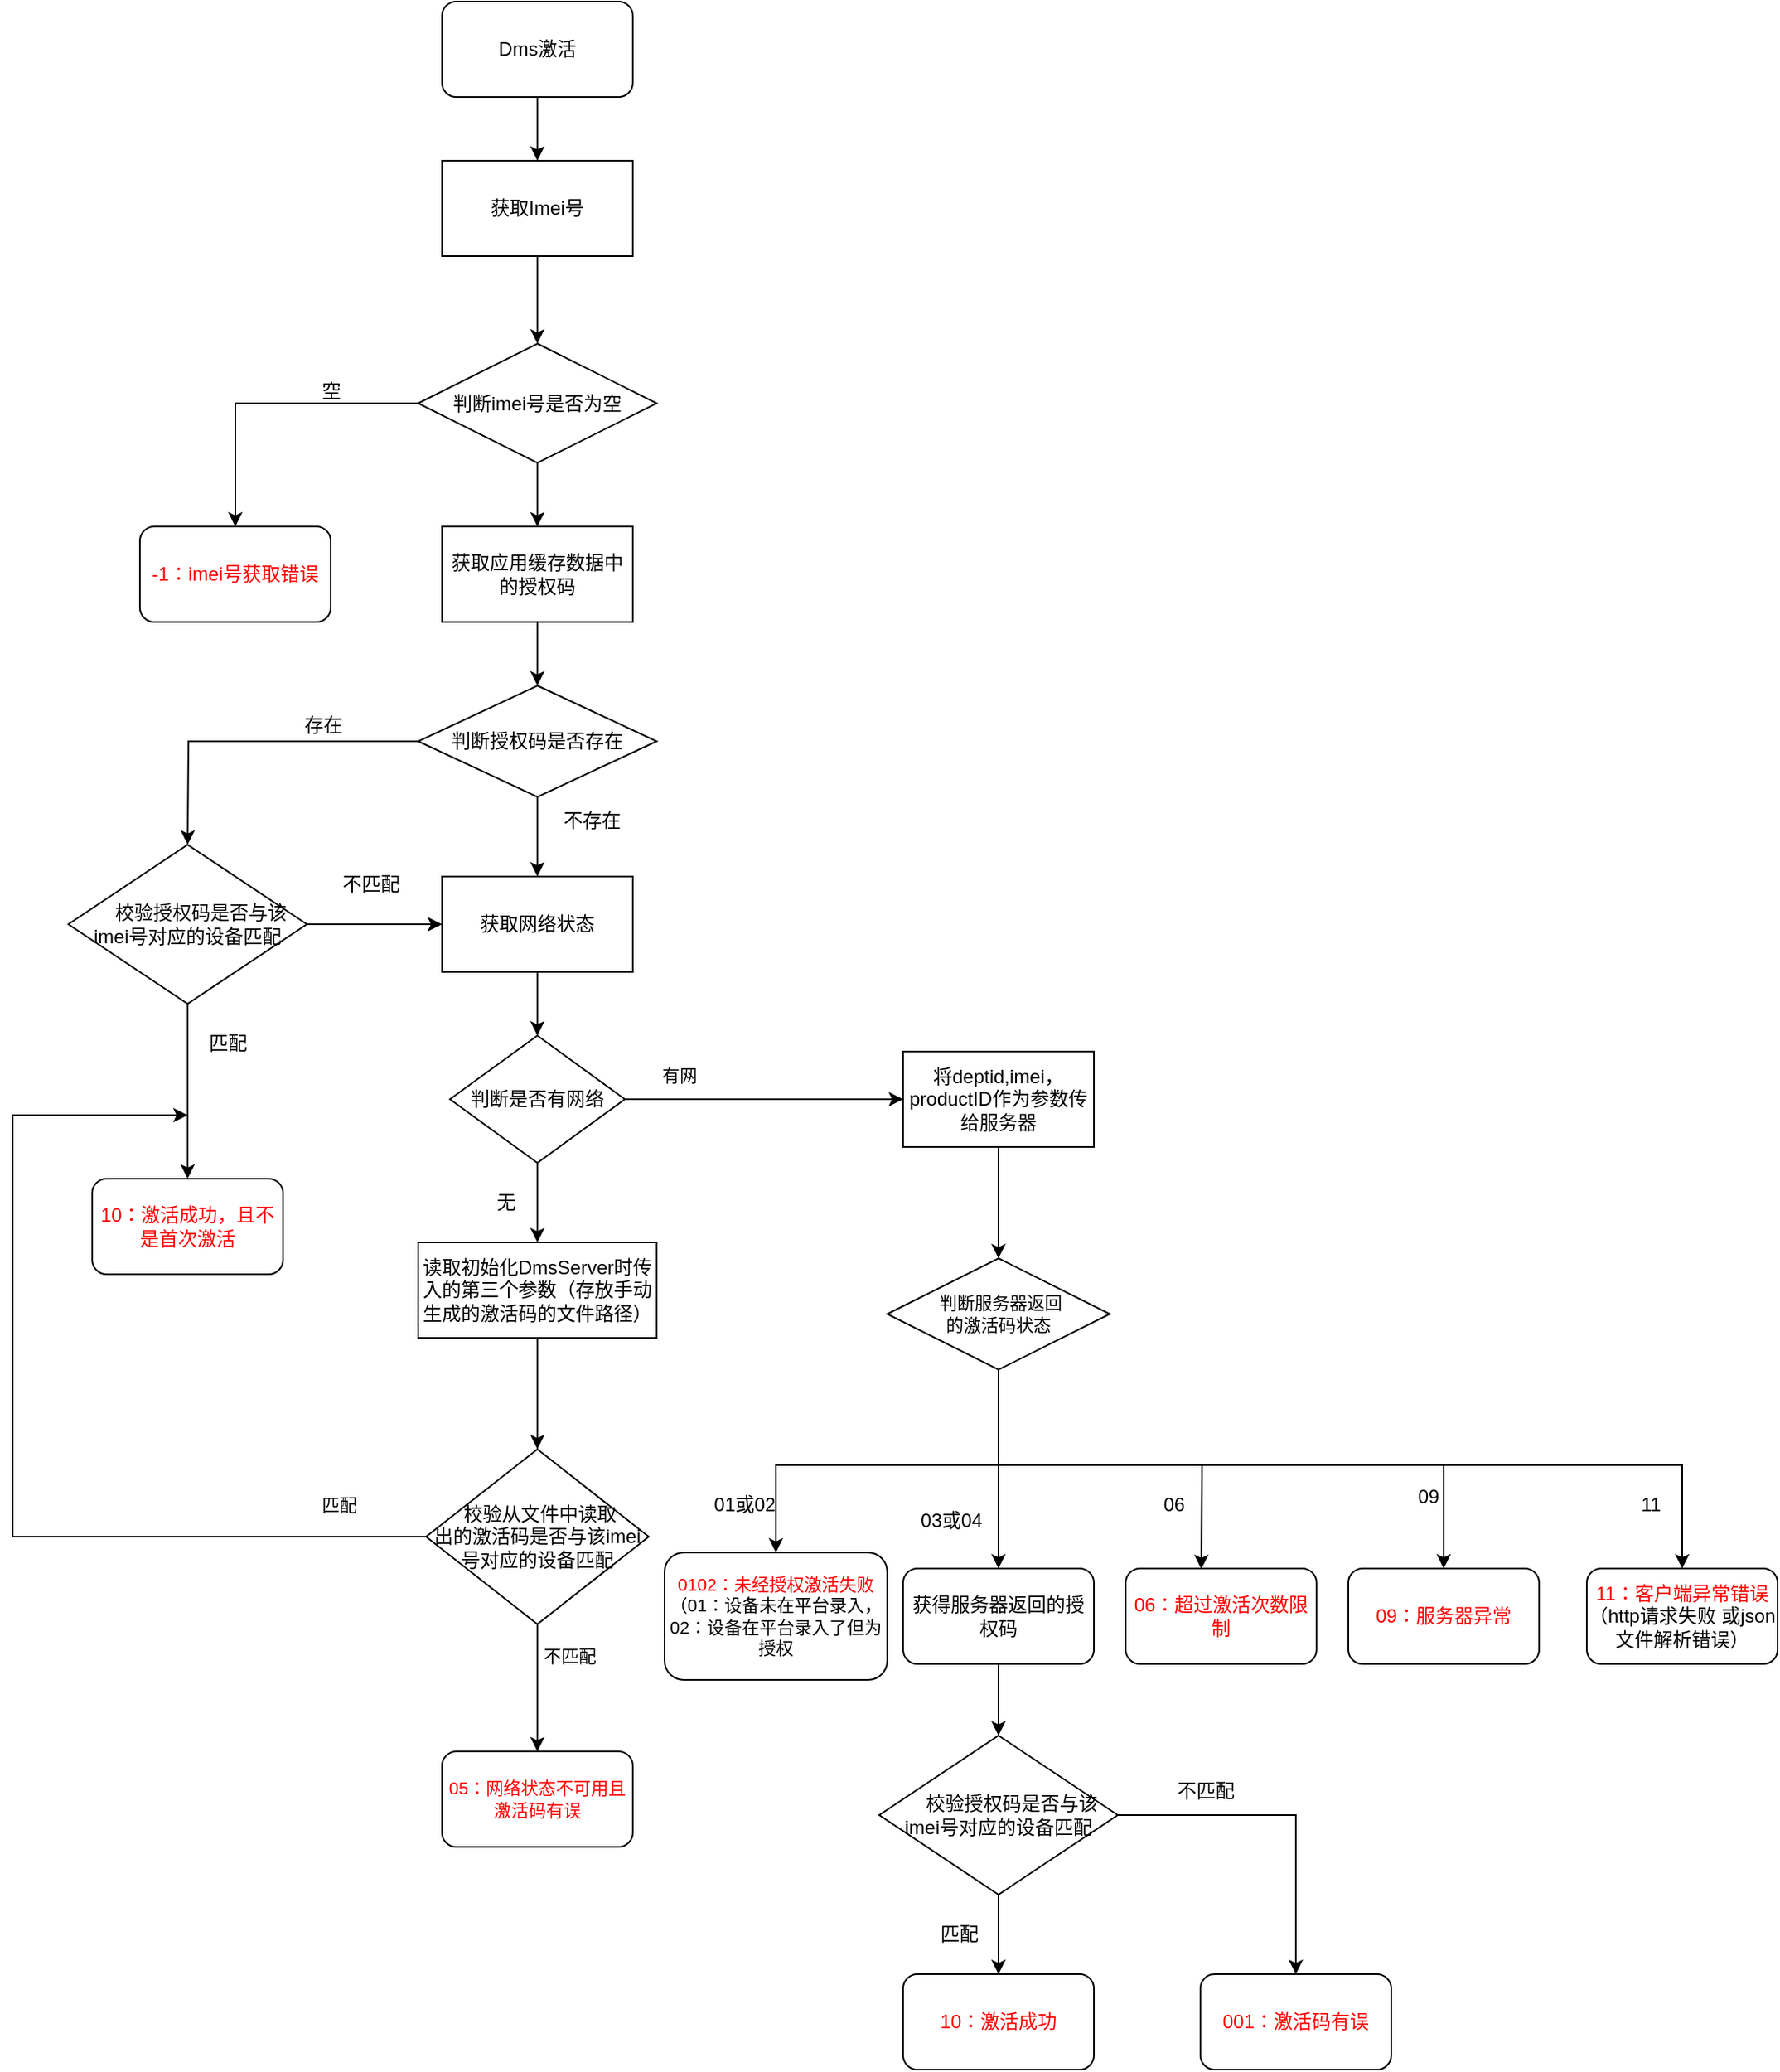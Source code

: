 <mxfile version="20.8.3" type="github"><diagram id="dVPN6Az_JV8mQzL0Mhv4" name="第 1 页"><mxGraphModel dx="1734" dy="995" grid="1" gridSize="10" guides="1" tooltips="1" connect="1" arrows="1" fold="1" page="1" pageScale="1" pageWidth="827" pageHeight="1169" math="0" shadow="0"><root><mxCell id="0"/><mxCell id="1" parent="0"/><mxCell id="tPoV7xMAZ7bKmxHOf0KI-3" value="" style="edgeStyle=orthogonalEdgeStyle;rounded=0;orthogonalLoop=1;jettySize=auto;html=1;" edge="1" parent="1" source="tPoV7xMAZ7bKmxHOf0KI-1" target="tPoV7xMAZ7bKmxHOf0KI-2"><mxGeometry relative="1" as="geometry"/></mxCell><mxCell id="tPoV7xMAZ7bKmxHOf0KI-1" value="Dms激活" style="rounded=1;whiteSpace=wrap;html=1;" vertex="1" parent="1"><mxGeometry x="350" y="290" width="120" height="60" as="geometry"/></mxCell><mxCell id="tPoV7xMAZ7bKmxHOf0KI-5" value="" style="edgeStyle=orthogonalEdgeStyle;rounded=0;orthogonalLoop=1;jettySize=auto;html=1;" edge="1" parent="1" source="tPoV7xMAZ7bKmxHOf0KI-2" target="tPoV7xMAZ7bKmxHOf0KI-4"><mxGeometry relative="1" as="geometry"/></mxCell><mxCell id="tPoV7xMAZ7bKmxHOf0KI-2" value="获取Imei号" style="rounded=0;whiteSpace=wrap;html=1;" vertex="1" parent="1"><mxGeometry x="350" y="390" width="120" height="60" as="geometry"/></mxCell><mxCell id="tPoV7xMAZ7bKmxHOf0KI-7" style="edgeStyle=orthogonalEdgeStyle;rounded=0;orthogonalLoop=1;jettySize=auto;html=1;entryX=0.5;entryY=0;entryDx=0;entryDy=0;" edge="1" parent="1" source="tPoV7xMAZ7bKmxHOf0KI-4" target="tPoV7xMAZ7bKmxHOf0KI-6"><mxGeometry relative="1" as="geometry"/></mxCell><mxCell id="tPoV7xMAZ7bKmxHOf0KI-10" value="" style="edgeStyle=orthogonalEdgeStyle;rounded=0;orthogonalLoop=1;jettySize=auto;html=1;fontColor=#d51515;" edge="1" parent="1" source="tPoV7xMAZ7bKmxHOf0KI-4" target="tPoV7xMAZ7bKmxHOf0KI-9"><mxGeometry relative="1" as="geometry"/></mxCell><mxCell id="tPoV7xMAZ7bKmxHOf0KI-4" value="判断imei号是否为空" style="rhombus;whiteSpace=wrap;html=1;" vertex="1" parent="1"><mxGeometry x="335" y="505" width="150" height="75" as="geometry"/></mxCell><mxCell id="tPoV7xMAZ7bKmxHOf0KI-6" value="&lt;font color=&quot;#ff0000&quot;&gt;-1：imei号获取错误&lt;/font&gt;" style="rounded=1;whiteSpace=wrap;html=1;" vertex="1" parent="1"><mxGeometry x="160" y="620" width="120" height="60" as="geometry"/></mxCell><mxCell id="tPoV7xMAZ7bKmxHOf0KI-8" value="空" style="text;html=1;align=center;verticalAlign=middle;resizable=0;points=[];autosize=1;strokeColor=none;fillColor=none;" vertex="1" parent="1"><mxGeometry x="260" y="520" width="40" height="30" as="geometry"/></mxCell><mxCell id="tPoV7xMAZ7bKmxHOf0KI-12" value="" style="edgeStyle=orthogonalEdgeStyle;rounded=0;orthogonalLoop=1;jettySize=auto;html=1;fontColor=#000000;" edge="1" parent="1" source="tPoV7xMAZ7bKmxHOf0KI-9" target="tPoV7xMAZ7bKmxHOf0KI-11"><mxGeometry relative="1" as="geometry"/></mxCell><mxCell id="tPoV7xMAZ7bKmxHOf0KI-9" value="&lt;font color=&quot;#000000&quot;&gt;获取应用缓存数据中的授权码&lt;/font&gt;" style="rounded=0;whiteSpace=wrap;html=1;fontColor=#d51515;" vertex="1" parent="1"><mxGeometry x="350" y="620" width="120" height="60" as="geometry"/></mxCell><mxCell id="tPoV7xMAZ7bKmxHOf0KI-14" style="edgeStyle=orthogonalEdgeStyle;rounded=0;orthogonalLoop=1;jettySize=auto;html=1;entryX=0.5;entryY=0;entryDx=0;entryDy=0;fontColor=#000000;" edge="1" parent="1" source="tPoV7xMAZ7bKmxHOf0KI-11"><mxGeometry relative="1" as="geometry"><mxPoint x="190" y="820" as="targetPoint"/></mxGeometry></mxCell><mxCell id="tPoV7xMAZ7bKmxHOf0KI-37" value="" style="edgeStyle=orthogonalEdgeStyle;rounded=0;orthogonalLoop=1;jettySize=auto;html=1;fontColor=#000000;" edge="1" parent="1" source="tPoV7xMAZ7bKmxHOf0KI-11" target="tPoV7xMAZ7bKmxHOf0KI-35"><mxGeometry relative="1" as="geometry"/></mxCell><mxCell id="tPoV7xMAZ7bKmxHOf0KI-11" value="判断授权码是否存在" style="rhombus;whiteSpace=wrap;html=1;fontColor=#000000;" vertex="1" parent="1"><mxGeometry x="335" y="720" width="150" height="70" as="geometry"/></mxCell><mxCell id="tPoV7xMAZ7bKmxHOf0KI-15" value="存在" style="text;html=1;align=center;verticalAlign=middle;resizable=0;points=[];autosize=1;strokeColor=none;fillColor=none;fontColor=#000000;" vertex="1" parent="1"><mxGeometry x="250" y="730" width="50" height="30" as="geometry"/></mxCell><mxCell id="tPoV7xMAZ7bKmxHOf0KI-17" value="&lt;font color=&quot;#ff0000&quot;&gt;10：激活成功，且不是首次激活&lt;/font&gt;" style="rounded=1;whiteSpace=wrap;html=1;fontColor=#000000;" vertex="1" parent="1"><mxGeometry x="130" y="1030" width="120" height="60" as="geometry"/></mxCell><mxCell id="tPoV7xMAZ7bKmxHOf0KI-21" value="" style="edgeStyle=orthogonalEdgeStyle;rounded=0;orthogonalLoop=1;jettySize=auto;html=1;fontColor=#FF0000;" edge="1" parent="1" source="tPoV7xMAZ7bKmxHOf0KI-19" target="tPoV7xMAZ7bKmxHOf0KI-17"><mxGeometry relative="1" as="geometry"/></mxCell><mxCell id="tPoV7xMAZ7bKmxHOf0KI-36" value="" style="edgeStyle=orthogonalEdgeStyle;rounded=0;orthogonalLoop=1;jettySize=auto;html=1;fontColor=#000000;" edge="1" parent="1" source="tPoV7xMAZ7bKmxHOf0KI-19" target="tPoV7xMAZ7bKmxHOf0KI-35"><mxGeometry relative="1" as="geometry"/></mxCell><mxCell id="tPoV7xMAZ7bKmxHOf0KI-19" value="&lt;span style=&quot;color: rgb(0, 0, 0);&quot;&gt;&amp;nbsp; &amp;nbsp; &amp;nbsp;校验授权码是否与该&lt;br&gt;imei号对应的设备匹配&lt;/span&gt;" style="rhombus;whiteSpace=wrap;html=1;fontColor=#FF0000;" vertex="1" parent="1"><mxGeometry x="115" y="820" width="150" height="100" as="geometry"/></mxCell><mxCell id="tPoV7xMAZ7bKmxHOf0KI-22" value="&lt;font color=&quot;#000000&quot;&gt;匹配&lt;/font&gt;" style="text;html=1;align=center;verticalAlign=middle;resizable=0;points=[];autosize=1;strokeColor=none;fillColor=none;fontColor=#FF0000;" vertex="1" parent="1"><mxGeometry x="190" y="930" width="50" height="30" as="geometry"/></mxCell><mxCell id="tPoV7xMAZ7bKmxHOf0KI-25" value="不存在" style="text;html=1;align=center;verticalAlign=middle;resizable=0;points=[];autosize=1;strokeColor=none;fillColor=none;fontColor=#000000;" vertex="1" parent="1"><mxGeometry x="414" y="790" width="60" height="30" as="geometry"/></mxCell><mxCell id="tPoV7xMAZ7bKmxHOf0KI-33" value="不匹配" style="text;html=1;align=center;verticalAlign=middle;resizable=0;points=[];autosize=1;strokeColor=none;fillColor=none;fontColor=#000000;" vertex="1" parent="1"><mxGeometry x="275" y="830" width="60" height="30" as="geometry"/></mxCell><mxCell id="tPoV7xMAZ7bKmxHOf0KI-40" value="" style="edgeStyle=orthogonalEdgeStyle;rounded=0;orthogonalLoop=1;jettySize=auto;html=1;fontColor=#000000;" edge="1" parent="1" source="tPoV7xMAZ7bKmxHOf0KI-34" target="tPoV7xMAZ7bKmxHOf0KI-39"><mxGeometry relative="1" as="geometry"/></mxCell><mxCell id="tPoV7xMAZ7bKmxHOf0KI-58" value="" style="edgeStyle=none;shape=connector;rounded=0;orthogonalLoop=1;jettySize=auto;html=1;labelBackgroundColor=default;strokeColor=default;fontFamily=Helvetica;fontSize=11;fontColor=#FF0000;endArrow=classic;" edge="1" parent="1" source="tPoV7xMAZ7bKmxHOf0KI-34" target="tPoV7xMAZ7bKmxHOf0KI-57"><mxGeometry relative="1" as="geometry"/></mxCell><mxCell id="tPoV7xMAZ7bKmxHOf0KI-34" value="判断是否有网络" style="rhombus;whiteSpace=wrap;html=1;fontColor=#000000;" vertex="1" parent="1"><mxGeometry x="355" y="940" width="110" height="80" as="geometry"/></mxCell><mxCell id="tPoV7xMAZ7bKmxHOf0KI-38" value="" style="edgeStyle=orthogonalEdgeStyle;rounded=0;orthogonalLoop=1;jettySize=auto;html=1;fontColor=#000000;" edge="1" parent="1" source="tPoV7xMAZ7bKmxHOf0KI-35" target="tPoV7xMAZ7bKmxHOf0KI-34"><mxGeometry relative="1" as="geometry"/></mxCell><mxCell id="tPoV7xMAZ7bKmxHOf0KI-35" value="获取网络状态" style="rounded=0;whiteSpace=wrap;html=1;fontColor=#000000;" vertex="1" parent="1"><mxGeometry x="350" y="840" width="120" height="60" as="geometry"/></mxCell><mxCell id="tPoV7xMAZ7bKmxHOf0KI-42" value="" style="edgeStyle=orthogonalEdgeStyle;rounded=0;orthogonalLoop=1;jettySize=auto;html=1;fontColor=#000000;" edge="1" parent="1" source="tPoV7xMAZ7bKmxHOf0KI-39" target="tPoV7xMAZ7bKmxHOf0KI-41"><mxGeometry relative="1" as="geometry"/></mxCell><mxCell id="tPoV7xMAZ7bKmxHOf0KI-39" value="读取初始化DmsServer时传入的第三个参数（存放手动生成的激活码的文件路径）" style="rounded=0;whiteSpace=wrap;html=1;fontColor=#000000;" vertex="1" parent="1"><mxGeometry x="335" y="1070" width="150" height="60" as="geometry"/></mxCell><mxCell id="tPoV7xMAZ7bKmxHOf0KI-50" style="edgeStyle=orthogonalEdgeStyle;rounded=0;orthogonalLoop=1;jettySize=auto;html=1;fontColor=#000000;" edge="1" parent="1" source="tPoV7xMAZ7bKmxHOf0KI-41"><mxGeometry relative="1" as="geometry"><mxPoint x="190" y="990" as="targetPoint"/><Array as="points"><mxPoint x="80" y="1255"/><mxPoint x="80" y="990"/><mxPoint x="190" y="990"/></Array></mxGeometry></mxCell><mxCell id="tPoV7xMAZ7bKmxHOf0KI-55" value="" style="edgeStyle=none;shape=connector;rounded=0;orthogonalLoop=1;jettySize=auto;html=1;labelBackgroundColor=default;strokeColor=default;fontFamily=Helvetica;fontSize=11;fontColor=#000000;endArrow=classic;" edge="1" parent="1" source="tPoV7xMAZ7bKmxHOf0KI-41" target="tPoV7xMAZ7bKmxHOf0KI-54"><mxGeometry relative="1" as="geometry"/></mxCell><mxCell id="tPoV7xMAZ7bKmxHOf0KI-41" value="&amp;nbsp;校验从文件中读取&lt;br&gt;出的激活码是否与该imei号对应的设备匹配" style="rhombus;whiteSpace=wrap;html=1;fontColor=#000000;" vertex="1" parent="1"><mxGeometry x="340" y="1200" width="140" height="110" as="geometry"/></mxCell><mxCell id="tPoV7xMAZ7bKmxHOf0KI-43" value="无" style="text;html=1;align=center;verticalAlign=middle;resizable=0;points=[];autosize=1;strokeColor=none;fillColor=none;fontColor=#000000;" vertex="1" parent="1"><mxGeometry x="370" y="1030" width="40" height="30" as="geometry"/></mxCell><mxCell id="tPoV7xMAZ7bKmxHOf0KI-51" value="匹配" style="text;html=1;align=center;verticalAlign=middle;resizable=0;points=[];autosize=1;strokeColor=none;fillColor=none;fontSize=11;fontFamily=Helvetica;fontColor=#000000;" vertex="1" parent="1"><mxGeometry x="260" y="1220" width="50" height="30" as="geometry"/></mxCell><mxCell id="tPoV7xMAZ7bKmxHOf0KI-54" value="&lt;font color=&quot;#ff0000&quot;&gt;05：网络状态不可用且激活码有误&lt;/font&gt;" style="rounded=1;whiteSpace=wrap;html=1;fontFamily=Helvetica;fontSize=11;fontColor=#000000;" vertex="1" parent="1"><mxGeometry x="350" y="1390" width="120" height="60" as="geometry"/></mxCell><mxCell id="tPoV7xMAZ7bKmxHOf0KI-56" value="不匹配" style="text;html=1;align=center;verticalAlign=middle;resizable=0;points=[];autosize=1;strokeColor=none;fillColor=none;fontSize=11;fontFamily=Helvetica;fontColor=#000000;" vertex="1" parent="1"><mxGeometry x="400" y="1315" width="60" height="30" as="geometry"/></mxCell><mxCell id="tPoV7xMAZ7bKmxHOf0KI-61" value="" style="edgeStyle=none;shape=connector;rounded=0;orthogonalLoop=1;jettySize=auto;html=1;labelBackgroundColor=default;strokeColor=default;fontFamily=Helvetica;fontSize=11;fontColor=#000000;endArrow=classic;" edge="1" parent="1" source="tPoV7xMAZ7bKmxHOf0KI-57" target="tPoV7xMAZ7bKmxHOf0KI-60"><mxGeometry relative="1" as="geometry"/></mxCell><mxCell id="tPoV7xMAZ7bKmxHOf0KI-57" value="将deptid,imei，productID作为参数传给服务器" style="whiteSpace=wrap;html=1;fontColor=#000000;" vertex="1" parent="1"><mxGeometry x="640" y="950" width="120" height="60" as="geometry"/></mxCell><mxCell id="tPoV7xMAZ7bKmxHOf0KI-59" value="&lt;font color=&quot;#000000&quot;&gt;有网&lt;/font&gt;" style="text;html=1;align=center;verticalAlign=middle;resizable=0;points=[];autosize=1;strokeColor=none;fillColor=none;fontSize=11;fontFamily=Helvetica;fontColor=#FF0000;" vertex="1" parent="1"><mxGeometry x="474" y="950" width="50" height="30" as="geometry"/></mxCell><mxCell id="tPoV7xMAZ7bKmxHOf0KI-65" style="edgeStyle=orthogonalEdgeStyle;rounded=0;orthogonalLoop=1;jettySize=auto;html=1;entryX=0.5;entryY=0;entryDx=0;entryDy=0;" edge="1" parent="1" source="tPoV7xMAZ7bKmxHOf0KI-60" target="tPoV7xMAZ7bKmxHOf0KI-62"><mxGeometry relative="1" as="geometry"><Array as="points"><mxPoint x="700" y="1210"/><mxPoint x="560" y="1210"/></Array></mxGeometry></mxCell><mxCell id="tPoV7xMAZ7bKmxHOf0KI-60" value="&amp;nbsp;判断服务器返回&lt;br&gt;的激活码状态" style="rhombus;whiteSpace=wrap;html=1;fontColor=#000000;fontFamily=Helvetica;fontSize=11;" vertex="1" parent="1"><mxGeometry x="630" y="1080" width="140" height="70" as="geometry"/></mxCell><mxCell id="tPoV7xMAZ7bKmxHOf0KI-62" value="&lt;font color=&quot;#ff0000&quot;&gt;0102：未经授权激活失败&lt;/font&gt;（01：设备未在平台录入，02：设备在平台录入了但为授权" style="rounded=1;whiteSpace=wrap;html=1;fontFamily=Helvetica;fontSize=11;fontColor=#000000;" vertex="1" parent="1"><mxGeometry x="490" y="1265" width="140" height="80" as="geometry"/></mxCell><mxCell id="tPoV7xMAZ7bKmxHOf0KI-66" value="01或02" style="text;html=1;align=center;verticalAlign=middle;resizable=0;points=[];autosize=1;strokeColor=none;fillColor=none;" vertex="1" parent="1"><mxGeometry x="510" y="1220" width="60" height="30" as="geometry"/></mxCell><mxCell id="tPoV7xMAZ7bKmxHOf0KI-81" value="" style="edgeStyle=orthogonalEdgeStyle;rounded=0;orthogonalLoop=1;jettySize=auto;html=1;fontColor=#000000;" edge="1" parent="1" source="tPoV7xMAZ7bKmxHOf0KI-67" target="tPoV7xMAZ7bKmxHOf0KI-80"><mxGeometry relative="1" as="geometry"/></mxCell><mxCell id="tPoV7xMAZ7bKmxHOf0KI-67" value="&lt;font color=&quot;#000000&quot;&gt;获得服务器返回的授权码&lt;/font&gt;" style="rounded=1;whiteSpace=wrap;html=1;fontColor=#FF0000;" vertex="1" parent="1"><mxGeometry x="640" y="1275" width="120" height="60" as="geometry"/></mxCell><mxCell id="tPoV7xMAZ7bKmxHOf0KI-68" value="" style="endArrow=classic;html=1;rounded=0;fontColor=#FF0000;entryX=0.5;entryY=0;entryDx=0;entryDy=0;" edge="1" parent="1" target="tPoV7xMAZ7bKmxHOf0KI-67"><mxGeometry width="50" height="50" relative="1" as="geometry"><mxPoint x="700" y="1210" as="sourcePoint"/><mxPoint x="725" y="1200" as="targetPoint"/></mxGeometry></mxCell><mxCell id="tPoV7xMAZ7bKmxHOf0KI-69" value="06：超过激活次数限制" style="rounded=1;whiteSpace=wrap;html=1;fontColor=#FF0000;" vertex="1" parent="1"><mxGeometry x="780" y="1275" width="120" height="60" as="geometry"/></mxCell><mxCell id="tPoV7xMAZ7bKmxHOf0KI-70" value="" style="endArrow=classic;html=1;rounded=0;fontColor=#FF0000;entryX=0.396;entryY=0.006;entryDx=0;entryDy=0;entryPerimeter=0;" edge="1" parent="1" target="tPoV7xMAZ7bKmxHOf0KI-69"><mxGeometry width="50" height="50" relative="1" as="geometry"><mxPoint x="700" y="1210" as="sourcePoint"/><mxPoint x="827" y="1170" as="targetPoint"/><Array as="points"><mxPoint x="828" y="1210"/></Array></mxGeometry></mxCell><mxCell id="tPoV7xMAZ7bKmxHOf0KI-71" value="&lt;font color=&quot;#000000&quot;&gt;03或04&lt;/font&gt;" style="text;html=1;align=center;verticalAlign=middle;resizable=0;points=[];autosize=1;strokeColor=none;fillColor=none;fontColor=#FF0000;" vertex="1" parent="1"><mxGeometry x="640" y="1230" width="60" height="30" as="geometry"/></mxCell><mxCell id="tPoV7xMAZ7bKmxHOf0KI-72" value="06" style="text;html=1;align=center;verticalAlign=middle;resizable=0;points=[];autosize=1;strokeColor=none;fillColor=none;fontColor=#000000;" vertex="1" parent="1"><mxGeometry x="790" y="1220" width="40" height="30" as="geometry"/></mxCell><mxCell id="tPoV7xMAZ7bKmxHOf0KI-73" value="&lt;span style=&quot;color: rgb(255, 0, 0);&quot;&gt;09：服务器异常&lt;/span&gt;" style="rounded=1;whiteSpace=wrap;html=1;fontColor=#000000;" vertex="1" parent="1"><mxGeometry x="920" y="1275" width="120" height="60" as="geometry"/></mxCell><mxCell id="tPoV7xMAZ7bKmxHOf0KI-74" value="" style="endArrow=classic;html=1;rounded=0;fontColor=#000000;entryX=0.5;entryY=0;entryDx=0;entryDy=0;" edge="1" parent="1" target="tPoV7xMAZ7bKmxHOf0KI-73"><mxGeometry width="50" height="50" relative="1" as="geometry"><mxPoint x="820" y="1210" as="sourcePoint"/><mxPoint x="960" y="1160" as="targetPoint"/><Array as="points"><mxPoint x="980" y="1210"/></Array></mxGeometry></mxCell><mxCell id="tPoV7xMAZ7bKmxHOf0KI-75" value="09" style="text;html=1;align=center;verticalAlign=middle;resizable=0;points=[];autosize=1;strokeColor=none;fillColor=none;fontColor=#000000;" vertex="1" parent="1"><mxGeometry x="950" y="1215" width="40" height="30" as="geometry"/></mxCell><mxCell id="tPoV7xMAZ7bKmxHOf0KI-76" value="&lt;span style=&quot;color: rgb(255, 0, 0);&quot;&gt;11：客户端异常错误&lt;/span&gt;（http请求失败 或json文件解析错误）" style="rounded=1;whiteSpace=wrap;html=1;fontColor=#000000;" vertex="1" parent="1"><mxGeometry x="1070" y="1275" width="120" height="60" as="geometry"/></mxCell><mxCell id="tPoV7xMAZ7bKmxHOf0KI-77" value="" style="endArrow=classic;html=1;rounded=0;fontColor=#000000;entryX=0.5;entryY=0;entryDx=0;entryDy=0;" edge="1" parent="1" target="tPoV7xMAZ7bKmxHOf0KI-76"><mxGeometry width="50" height="50" relative="1" as="geometry"><mxPoint x="980" y="1210" as="sourcePoint"/><mxPoint x="1110" y="1140" as="targetPoint"/><Array as="points"><mxPoint x="1130" y="1210"/></Array></mxGeometry></mxCell><mxCell id="tPoV7xMAZ7bKmxHOf0KI-78" value="11" style="text;html=1;align=center;verticalAlign=middle;resizable=0;points=[];autosize=1;strokeColor=none;fillColor=none;fontColor=#000000;" vertex="1" parent="1"><mxGeometry x="1090" y="1220" width="40" height="30" as="geometry"/></mxCell><mxCell id="tPoV7xMAZ7bKmxHOf0KI-84" value="" style="edgeStyle=orthogonalEdgeStyle;rounded=0;orthogonalLoop=1;jettySize=auto;html=1;fontColor=#000000;" edge="1" parent="1" source="tPoV7xMAZ7bKmxHOf0KI-80" target="tPoV7xMAZ7bKmxHOf0KI-83"><mxGeometry relative="1" as="geometry"/></mxCell><mxCell id="tPoV7xMAZ7bKmxHOf0KI-86" style="edgeStyle=orthogonalEdgeStyle;rounded=0;orthogonalLoop=1;jettySize=auto;html=1;fontColor=#000000;entryX=0.5;entryY=0;entryDx=0;entryDy=0;" edge="1" parent="1" source="tPoV7xMAZ7bKmxHOf0KI-80" target="tPoV7xMAZ7bKmxHOf0KI-82"><mxGeometry relative="1" as="geometry"><mxPoint x="890" y="1520" as="targetPoint"/></mxGeometry></mxCell><mxCell id="tPoV7xMAZ7bKmxHOf0KI-80" value="&lt;span style=&quot;color: rgb(0, 0, 0);&quot;&gt;&amp;nbsp; &amp;nbsp; &amp;nbsp;校验授权码是否与该&lt;br&gt;imei号对应的设备匹配&lt;/span&gt;" style="rhombus;whiteSpace=wrap;html=1;fontColor=#FF0000;" vertex="1" parent="1"><mxGeometry x="625" y="1380" width="150" height="100" as="geometry"/></mxCell><mxCell id="tPoV7xMAZ7bKmxHOf0KI-82" value="&lt;font color=&quot;#ff0000&quot;&gt;001：激活码有误&lt;/font&gt;" style="rounded=1;whiteSpace=wrap;html=1;fontColor=#000000;" vertex="1" parent="1"><mxGeometry x="827" y="1530" width="120" height="60" as="geometry"/></mxCell><mxCell id="tPoV7xMAZ7bKmxHOf0KI-83" value="&lt;font color=&quot;#ff0000&quot;&gt;10：激活成功&lt;/font&gt;" style="rounded=1;whiteSpace=wrap;html=1;fontColor=#000000;" vertex="1" parent="1"><mxGeometry x="640" y="1530" width="120" height="60" as="geometry"/></mxCell><mxCell id="tPoV7xMAZ7bKmxHOf0KI-85" value="匹配" style="text;html=1;align=center;verticalAlign=middle;resizable=0;points=[];autosize=1;strokeColor=none;fillColor=none;fontColor=#000000;" vertex="1" parent="1"><mxGeometry x="650" y="1490" width="50" height="30" as="geometry"/></mxCell><mxCell id="tPoV7xMAZ7bKmxHOf0KI-87" value="&lt;font color=&quot;#000000&quot;&gt;不匹配&lt;/font&gt;" style="text;html=1;align=center;verticalAlign=middle;resizable=0;points=[];autosize=1;strokeColor=none;fillColor=none;fontColor=#FF0000;" vertex="1" parent="1"><mxGeometry x="800" y="1400" width="60" height="30" as="geometry"/></mxCell></root></mxGraphModel></diagram></mxfile>